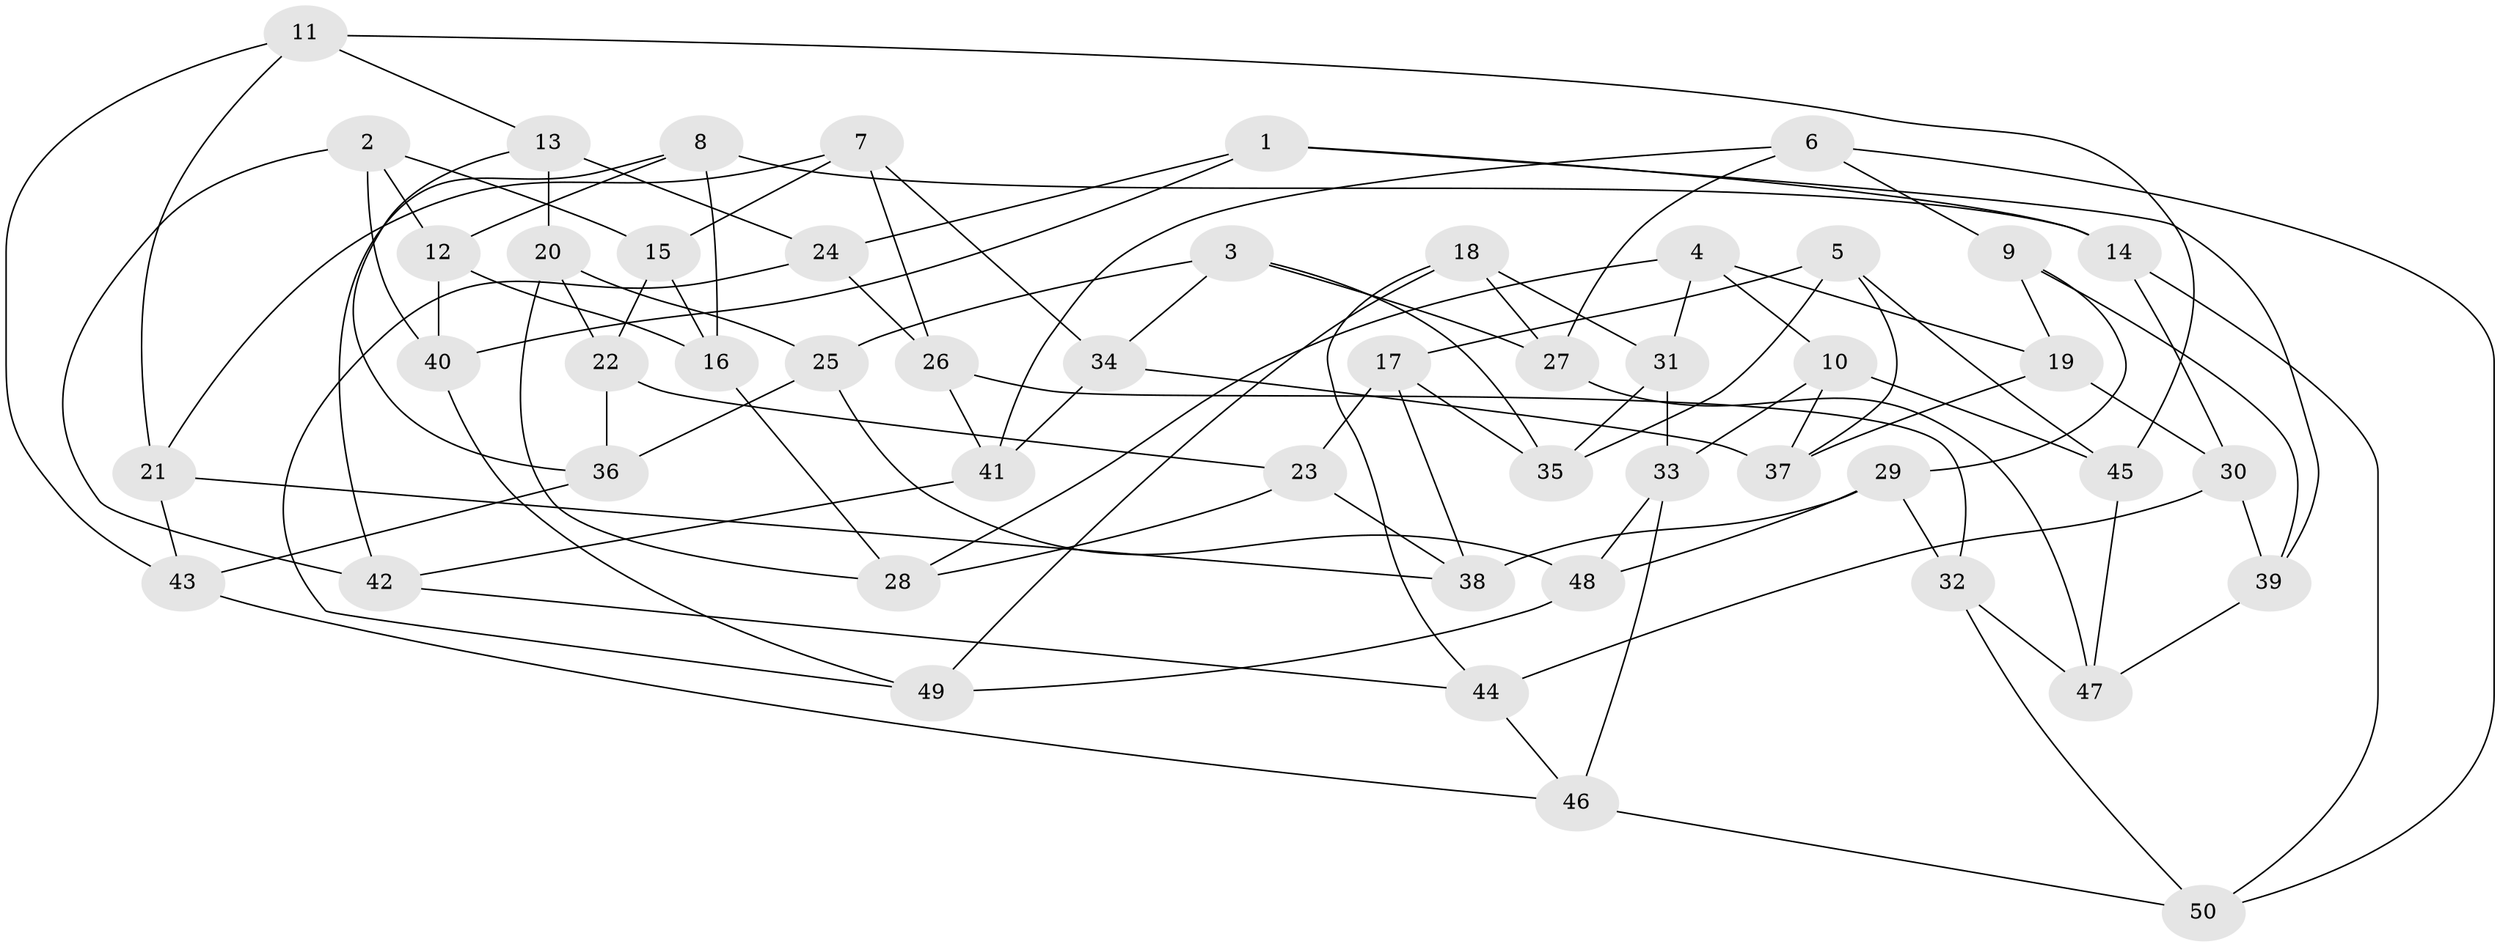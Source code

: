 // coarse degree distribution, {5: 0.16666666666666666, 3: 0.03333333333333333, 6: 0.43333333333333335, 4: 0.36666666666666664}
// Generated by graph-tools (version 1.1) at 2025/52/02/27/25 19:52:33]
// undirected, 50 vertices, 100 edges
graph export_dot {
graph [start="1"]
  node [color=gray90,style=filled];
  1;
  2;
  3;
  4;
  5;
  6;
  7;
  8;
  9;
  10;
  11;
  12;
  13;
  14;
  15;
  16;
  17;
  18;
  19;
  20;
  21;
  22;
  23;
  24;
  25;
  26;
  27;
  28;
  29;
  30;
  31;
  32;
  33;
  34;
  35;
  36;
  37;
  38;
  39;
  40;
  41;
  42;
  43;
  44;
  45;
  46;
  47;
  48;
  49;
  50;
  1 -- 40;
  1 -- 39;
  1 -- 24;
  1 -- 14;
  2 -- 12;
  2 -- 42;
  2 -- 40;
  2 -- 15;
  3 -- 34;
  3 -- 27;
  3 -- 25;
  3 -- 35;
  4 -- 31;
  4 -- 28;
  4 -- 10;
  4 -- 19;
  5 -- 35;
  5 -- 45;
  5 -- 37;
  5 -- 17;
  6 -- 9;
  6 -- 41;
  6 -- 27;
  6 -- 50;
  7 -- 26;
  7 -- 15;
  7 -- 21;
  7 -- 34;
  8 -- 12;
  8 -- 42;
  8 -- 14;
  8 -- 16;
  9 -- 39;
  9 -- 19;
  9 -- 29;
  10 -- 37;
  10 -- 33;
  10 -- 45;
  11 -- 45;
  11 -- 13;
  11 -- 21;
  11 -- 43;
  12 -- 16;
  12 -- 40;
  13 -- 20;
  13 -- 24;
  13 -- 36;
  14 -- 30;
  14 -- 50;
  15 -- 16;
  15 -- 22;
  16 -- 28;
  17 -- 23;
  17 -- 35;
  17 -- 38;
  18 -- 44;
  18 -- 31;
  18 -- 49;
  18 -- 27;
  19 -- 37;
  19 -- 30;
  20 -- 28;
  20 -- 25;
  20 -- 22;
  21 -- 43;
  21 -- 38;
  22 -- 36;
  22 -- 23;
  23 -- 38;
  23 -- 28;
  24 -- 26;
  24 -- 49;
  25 -- 48;
  25 -- 36;
  26 -- 41;
  26 -- 32;
  27 -- 47;
  29 -- 32;
  29 -- 38;
  29 -- 48;
  30 -- 39;
  30 -- 44;
  31 -- 35;
  31 -- 33;
  32 -- 50;
  32 -- 47;
  33 -- 46;
  33 -- 48;
  34 -- 41;
  34 -- 37;
  36 -- 43;
  39 -- 47;
  40 -- 49;
  41 -- 42;
  42 -- 44;
  43 -- 46;
  44 -- 46;
  45 -- 47;
  46 -- 50;
  48 -- 49;
}
